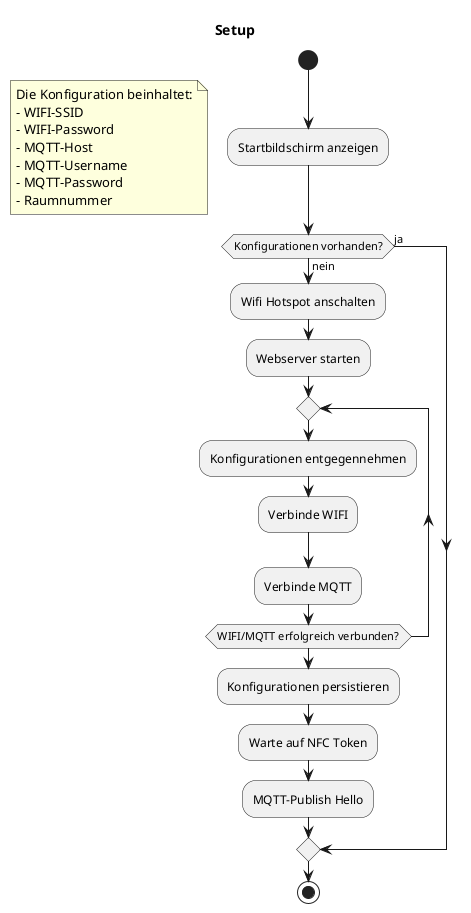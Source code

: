 @startuml
title Setup

start
:Startbildschirm anzeigen;

floating note left: Die Konfiguration beinhaltet:\
\n- WIFI-SSID\
\n- WIFI-Password\
\n- MQTT-Host\
\n- MQTT-Username\
\n- MQTT-Password\
\n- Raumnummer


if (Konfigurationen vorhanden?) then (ja)

else (nein)
    :Wifi Hotspot anschalten;
    :Webserver starten;
    repeat
      :Konfigurationen entgegennehmen;
      :Verbinde WIFI;
      :Verbinde MQTT;
    repeat while (WIFI/MQTT erfolgreich verbunden?)
    :Konfigurationen persistieren;
    :Warte auf NFC Token;
    :MQTT-Publish Hello;
endif

stop

@enduml
